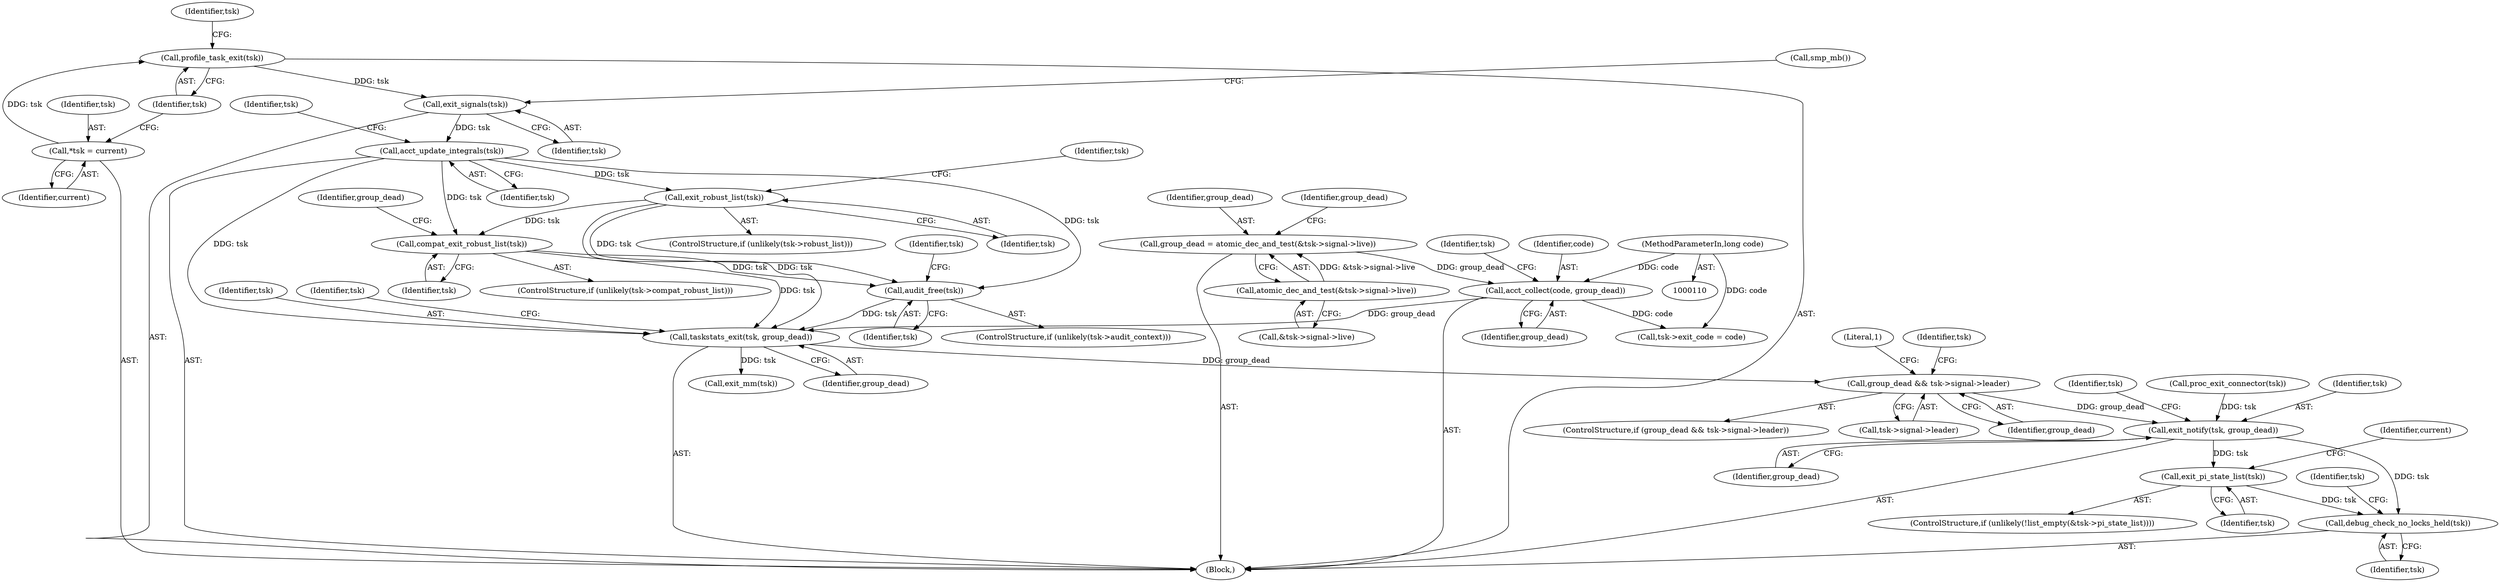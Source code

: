 digraph "0_linux_8141c7f3e7aee618312fa1c15109e1219de784a7@API" {
"1000268" [label="(Call,group_dead && tsk->signal->leader)"];
"1000244" [label="(Call,taskstats_exit(tsk, group_dead))"];
"1000220" [label="(Call,exit_robust_list(tsk))"];
"1000174" [label="(Call,acct_update_integrals(tsk))"];
"1000163" [label="(Call,exit_signals(tsk))"];
"1000118" [label="(Call,profile_task_exit(tsk))"];
"1000114" [label="(Call,*tsk = current)"];
"1000237" [label="(Call,audit_free(tsk))"];
"1000227" [label="(Call,compat_exit_robust_list(tsk))"];
"1000212" [label="(Call,acct_collect(code, group_dead))"];
"1000111" [label="(MethodParameterIn,long code)"];
"1000189" [label="(Call,group_dead = atomic_dec_and_test(&tsk->signal->live))"];
"1000191" [label="(Call,atomic_dec_and_test(&tsk->signal->live))"];
"1000296" [label="(Call,exit_notify(tsk, group_dead))"];
"1000316" [label="(Call,exit_pi_state_list(tsk))"];
"1000327" [label="(Call,debug_check_no_locks_held(tsk))"];
"1000241" [label="(Identifier,tsk)"];
"1000301" [label="(Identifier,tsk)"];
"1000228" [label="(Identifier,tsk)"];
"1000230" [label="(Identifier,group_dead)"];
"1000124" [label="(Identifier,tsk)"];
"1000225" [label="(Identifier,tsk)"];
"1000276" [label="(Literal,1)"];
"1000294" [label="(Call,proc_exit_connector(tsk))"];
"1000281" [label="(Identifier,tsk)"];
"1000296" [label="(Call,exit_notify(tsk, group_dead))"];
"1000317" [label="(Identifier,tsk)"];
"1000114" [label="(Call,*tsk = current)"];
"1000239" [label="(Call,tsk->exit_code = code)"];
"1000222" [label="(ControlStructure,if (unlikely(tsk->compat_robust_list)))"];
"1000178" [label="(Identifier,tsk)"];
"1000232" [label="(ControlStructure,if (unlikely(tsk->audit_context)))"];
"1000270" [label="(Call,tsk->signal->leader)"];
"1000112" [label="(Block,)"];
"1000218" [label="(Identifier,tsk)"];
"1000268" [label="(Call,group_dead && tsk->signal->leader)"];
"1000221" [label="(Identifier,tsk)"];
"1000164" [label="(Identifier,tsk)"];
"1000245" [label="(Identifier,tsk)"];
"1000115" [label="(Identifier,tsk)"];
"1000298" [label="(Identifier,group_dead)"];
"1000248" [label="(Identifier,tsk)"];
"1000116" [label="(Identifier,current)"];
"1000175" [label="(Identifier,tsk)"];
"1000220" [label="(Call,exit_robust_list(tsk))"];
"1000215" [label="(ControlStructure,if (unlikely(tsk->robust_list)))"];
"1000238" [label="(Identifier,tsk)"];
"1000308" [label="(ControlStructure,if (unlikely(!list_empty(&tsk->pi_state_list))))"];
"1000118" [label="(Call,profile_task_exit(tsk))"];
"1000199" [label="(Identifier,group_dead)"];
"1000111" [label="(MethodParameterIn,long code)"];
"1000214" [label="(Identifier,group_dead)"];
"1000174" [label="(Call,acct_update_integrals(tsk))"];
"1000212" [label="(Call,acct_collect(code, group_dead))"];
"1000269" [label="(Identifier,group_dead)"];
"1000227" [label="(Call,compat_exit_robust_list(tsk))"];
"1000237" [label="(Call,audit_free(tsk))"];
"1000119" [label="(Identifier,tsk)"];
"1000321" [label="(Identifier,current)"];
"1000244" [label="(Call,taskstats_exit(tsk, group_dead))"];
"1000267" [label="(ControlStructure,if (group_dead && tsk->signal->leader))"];
"1000163" [label="(Call,exit_signals(tsk))"];
"1000213" [label="(Identifier,code)"];
"1000246" [label="(Identifier,group_dead)"];
"1000297" [label="(Identifier,tsk)"];
"1000316" [label="(Call,exit_pi_state_list(tsk))"];
"1000165" [label="(Call,smp_mb())"];
"1000328" [label="(Identifier,tsk)"];
"1000189" [label="(Call,group_dead = atomic_dec_and_test(&tsk->signal->live))"];
"1000191" [label="(Call,atomic_dec_and_test(&tsk->signal->live))"];
"1000327" [label="(Call,debug_check_no_locks_held(tsk))"];
"1000331" [label="(Identifier,tsk)"];
"1000190" [label="(Identifier,group_dead)"];
"1000192" [label="(Call,&tsk->signal->live)"];
"1000247" [label="(Call,exit_mm(tsk))"];
"1000268" -> "1000267"  [label="AST: "];
"1000268" -> "1000269"  [label="CFG: "];
"1000268" -> "1000270"  [label="CFG: "];
"1000269" -> "1000268"  [label="AST: "];
"1000270" -> "1000268"  [label="AST: "];
"1000276" -> "1000268"  [label="CFG: "];
"1000281" -> "1000268"  [label="CFG: "];
"1000244" -> "1000268"  [label="DDG: group_dead"];
"1000268" -> "1000296"  [label="DDG: group_dead"];
"1000244" -> "1000112"  [label="AST: "];
"1000244" -> "1000246"  [label="CFG: "];
"1000245" -> "1000244"  [label="AST: "];
"1000246" -> "1000244"  [label="AST: "];
"1000248" -> "1000244"  [label="CFG: "];
"1000220" -> "1000244"  [label="DDG: tsk"];
"1000174" -> "1000244"  [label="DDG: tsk"];
"1000237" -> "1000244"  [label="DDG: tsk"];
"1000227" -> "1000244"  [label="DDG: tsk"];
"1000212" -> "1000244"  [label="DDG: group_dead"];
"1000244" -> "1000247"  [label="DDG: tsk"];
"1000220" -> "1000215"  [label="AST: "];
"1000220" -> "1000221"  [label="CFG: "];
"1000221" -> "1000220"  [label="AST: "];
"1000225" -> "1000220"  [label="CFG: "];
"1000174" -> "1000220"  [label="DDG: tsk"];
"1000220" -> "1000227"  [label="DDG: tsk"];
"1000220" -> "1000237"  [label="DDG: tsk"];
"1000174" -> "1000112"  [label="AST: "];
"1000174" -> "1000175"  [label="CFG: "];
"1000175" -> "1000174"  [label="AST: "];
"1000178" -> "1000174"  [label="CFG: "];
"1000163" -> "1000174"  [label="DDG: tsk"];
"1000174" -> "1000227"  [label="DDG: tsk"];
"1000174" -> "1000237"  [label="DDG: tsk"];
"1000163" -> "1000112"  [label="AST: "];
"1000163" -> "1000164"  [label="CFG: "];
"1000164" -> "1000163"  [label="AST: "];
"1000165" -> "1000163"  [label="CFG: "];
"1000118" -> "1000163"  [label="DDG: tsk"];
"1000118" -> "1000112"  [label="AST: "];
"1000118" -> "1000119"  [label="CFG: "];
"1000119" -> "1000118"  [label="AST: "];
"1000124" -> "1000118"  [label="CFG: "];
"1000114" -> "1000118"  [label="DDG: tsk"];
"1000114" -> "1000112"  [label="AST: "];
"1000114" -> "1000116"  [label="CFG: "];
"1000115" -> "1000114"  [label="AST: "];
"1000116" -> "1000114"  [label="AST: "];
"1000119" -> "1000114"  [label="CFG: "];
"1000237" -> "1000232"  [label="AST: "];
"1000237" -> "1000238"  [label="CFG: "];
"1000238" -> "1000237"  [label="AST: "];
"1000241" -> "1000237"  [label="CFG: "];
"1000227" -> "1000237"  [label="DDG: tsk"];
"1000227" -> "1000222"  [label="AST: "];
"1000227" -> "1000228"  [label="CFG: "];
"1000228" -> "1000227"  [label="AST: "];
"1000230" -> "1000227"  [label="CFG: "];
"1000212" -> "1000112"  [label="AST: "];
"1000212" -> "1000214"  [label="CFG: "];
"1000213" -> "1000212"  [label="AST: "];
"1000214" -> "1000212"  [label="AST: "];
"1000218" -> "1000212"  [label="CFG: "];
"1000111" -> "1000212"  [label="DDG: code"];
"1000189" -> "1000212"  [label="DDG: group_dead"];
"1000212" -> "1000239"  [label="DDG: code"];
"1000111" -> "1000110"  [label="AST: "];
"1000111" -> "1000239"  [label="DDG: code"];
"1000189" -> "1000112"  [label="AST: "];
"1000189" -> "1000191"  [label="CFG: "];
"1000190" -> "1000189"  [label="AST: "];
"1000191" -> "1000189"  [label="AST: "];
"1000199" -> "1000189"  [label="CFG: "];
"1000191" -> "1000189"  [label="DDG: &tsk->signal->live"];
"1000191" -> "1000192"  [label="CFG: "];
"1000192" -> "1000191"  [label="AST: "];
"1000296" -> "1000112"  [label="AST: "];
"1000296" -> "1000298"  [label="CFG: "];
"1000297" -> "1000296"  [label="AST: "];
"1000298" -> "1000296"  [label="AST: "];
"1000301" -> "1000296"  [label="CFG: "];
"1000294" -> "1000296"  [label="DDG: tsk"];
"1000296" -> "1000316"  [label="DDG: tsk"];
"1000296" -> "1000327"  [label="DDG: tsk"];
"1000316" -> "1000308"  [label="AST: "];
"1000316" -> "1000317"  [label="CFG: "];
"1000317" -> "1000316"  [label="AST: "];
"1000321" -> "1000316"  [label="CFG: "];
"1000316" -> "1000327"  [label="DDG: tsk"];
"1000327" -> "1000112"  [label="AST: "];
"1000327" -> "1000328"  [label="CFG: "];
"1000328" -> "1000327"  [label="AST: "];
"1000331" -> "1000327"  [label="CFG: "];
}
